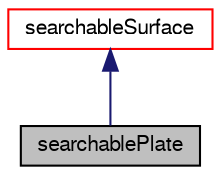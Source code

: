 digraph "searchablePlate"
{
  bgcolor="transparent";
  edge [fontname="FreeSans",fontsize="10",labelfontname="FreeSans",labelfontsize="10"];
  node [fontname="FreeSans",fontsize="10",shape=record];
  Node4 [label="searchablePlate",height=0.2,width=0.4,color="black", fillcolor="grey75", style="filled", fontcolor="black"];
  Node5 -> Node4 [dir="back",color="midnightblue",fontsize="10",style="solid",fontname="FreeSans"];
  Node5 [label="searchableSurface",height=0.2,width=0.4,color="red",URL="$a25234.html",tooltip="Base class of (analytical or triangulated) surface. Encapsulates all the search routines. WIP. "];
}

